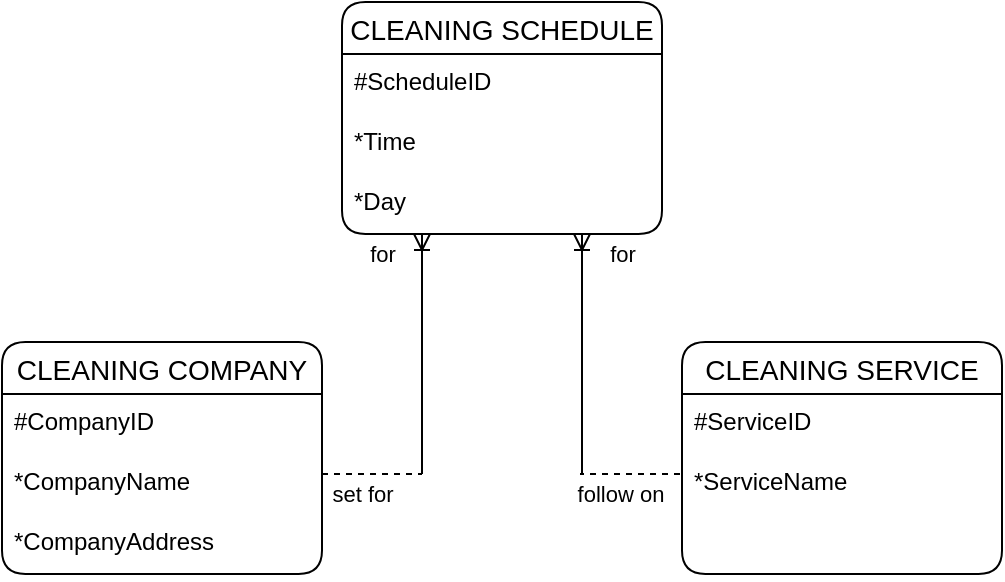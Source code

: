 <mxfile version="15.3.2" type="github">
  <diagram id="R2lEEEUBdFMjLlhIrx00" name="Page-1">
    <mxGraphModel dx="868" dy="490" grid="1" gridSize="10" guides="1" tooltips="1" connect="1" arrows="1" fold="1" page="1" pageScale="1" pageWidth="850" pageHeight="1100" math="0" shadow="0" extFonts="Permanent Marker^https://fonts.googleapis.com/css?family=Permanent+Marker">
      <root>
        <mxCell id="0" />
        <mxCell id="1" parent="0" />
        <mxCell id="V3NAtrR6u3neziKLqOjZ-5" value="CLEANING SCHEDULE" style="swimlane;fontStyle=0;childLayout=stackLayout;horizontal=1;startSize=26;horizontalStack=0;resizeParent=1;resizeParentMax=0;resizeLast=0;collapsible=1;marginBottom=0;align=center;fontSize=14;rounded=1;" vertex="1" parent="1">
          <mxGeometry x="320" y="80" width="160" height="116" as="geometry" />
        </mxCell>
        <mxCell id="V3NAtrR6u3neziKLqOjZ-6" value="#ScheduleID" style="text;strokeColor=none;fillColor=none;spacingLeft=4;spacingRight=4;overflow=hidden;rotatable=0;points=[[0,0.5],[1,0.5]];portConstraint=eastwest;fontSize=12;" vertex="1" parent="V3NAtrR6u3neziKLqOjZ-5">
          <mxGeometry y="26" width="160" height="30" as="geometry" />
        </mxCell>
        <mxCell id="V3NAtrR6u3neziKLqOjZ-7" value="*Time" style="text;strokeColor=none;fillColor=none;spacingLeft=4;spacingRight=4;overflow=hidden;rotatable=0;points=[[0,0.5],[1,0.5]];portConstraint=eastwest;fontSize=12;" vertex="1" parent="V3NAtrR6u3neziKLqOjZ-5">
          <mxGeometry y="56" width="160" height="30" as="geometry" />
        </mxCell>
        <mxCell id="V3NAtrR6u3neziKLqOjZ-8" value="*Day" style="text;strokeColor=none;fillColor=none;spacingLeft=4;spacingRight=4;overflow=hidden;rotatable=0;points=[[0,0.5],[1,0.5]];portConstraint=eastwest;fontSize=12;" vertex="1" parent="V3NAtrR6u3neziKLqOjZ-5">
          <mxGeometry y="86" width="160" height="30" as="geometry" />
        </mxCell>
        <mxCell id="V3NAtrR6u3neziKLqOjZ-9" value="CLEANING COMPANY" style="swimlane;fontStyle=0;childLayout=stackLayout;horizontal=1;startSize=26;horizontalStack=0;resizeParent=1;resizeParentMax=0;resizeLast=0;collapsible=1;marginBottom=0;align=center;fontSize=14;rounded=1;" vertex="1" parent="1">
          <mxGeometry x="150" y="250" width="160" height="116" as="geometry" />
        </mxCell>
        <mxCell id="V3NAtrR6u3neziKLqOjZ-10" value="#CompanyID" style="text;strokeColor=none;fillColor=none;spacingLeft=4;spacingRight=4;overflow=hidden;rotatable=0;points=[[0,0.5],[1,0.5]];portConstraint=eastwest;fontSize=12;" vertex="1" parent="V3NAtrR6u3neziKLqOjZ-9">
          <mxGeometry y="26" width="160" height="30" as="geometry" />
        </mxCell>
        <mxCell id="V3NAtrR6u3neziKLqOjZ-11" value="*CompanyName" style="text;strokeColor=none;fillColor=none;spacingLeft=4;spacingRight=4;overflow=hidden;rotatable=0;points=[[0,0.5],[1,0.5]];portConstraint=eastwest;fontSize=12;" vertex="1" parent="V3NAtrR6u3neziKLqOjZ-9">
          <mxGeometry y="56" width="160" height="30" as="geometry" />
        </mxCell>
        <mxCell id="V3NAtrR6u3neziKLqOjZ-12" value="*CompanyAddress" style="text;strokeColor=none;fillColor=none;spacingLeft=4;spacingRight=4;overflow=hidden;rotatable=0;points=[[0,0.5],[1,0.5]];portConstraint=eastwest;fontSize=12;" vertex="1" parent="V3NAtrR6u3neziKLqOjZ-9">
          <mxGeometry y="86" width="160" height="30" as="geometry" />
        </mxCell>
        <mxCell id="V3NAtrR6u3neziKLqOjZ-13" value="CLEANING SERVICE" style="swimlane;fontStyle=0;childLayout=stackLayout;horizontal=1;startSize=26;horizontalStack=0;resizeParent=1;resizeParentMax=0;resizeLast=0;collapsible=1;marginBottom=0;align=center;fontSize=14;rounded=1;" vertex="1" parent="1">
          <mxGeometry x="490" y="250" width="160" height="116" as="geometry" />
        </mxCell>
        <mxCell id="V3NAtrR6u3neziKLqOjZ-14" value="#ServiceID" style="text;strokeColor=none;fillColor=none;spacingLeft=4;spacingRight=4;overflow=hidden;rotatable=0;points=[[0,0.5],[1,0.5]];portConstraint=eastwest;fontSize=12;" vertex="1" parent="V3NAtrR6u3neziKLqOjZ-13">
          <mxGeometry y="26" width="160" height="30" as="geometry" />
        </mxCell>
        <mxCell id="V3NAtrR6u3neziKLqOjZ-15" value="*ServiceName" style="text;strokeColor=none;fillColor=none;spacingLeft=4;spacingRight=4;overflow=hidden;rotatable=0;points=[[0,0.5],[1,0.5]];portConstraint=eastwest;fontSize=12;" vertex="1" parent="V3NAtrR6u3neziKLqOjZ-13">
          <mxGeometry y="56" width="160" height="30" as="geometry" />
        </mxCell>
        <mxCell id="V3NAtrR6u3neziKLqOjZ-16" value=" " style="text;strokeColor=none;fillColor=none;spacingLeft=4;spacingRight=4;overflow=hidden;rotatable=0;points=[[0,0.5],[1,0.5]];portConstraint=eastwest;fontSize=12;" vertex="1" parent="V3NAtrR6u3neziKLqOjZ-13">
          <mxGeometry y="86" width="160" height="30" as="geometry" />
        </mxCell>
        <mxCell id="V3NAtrR6u3neziKLqOjZ-17" value="set for" style="edgeStyle=orthogonalEdgeStyle;rounded=0;orthogonalLoop=1;jettySize=auto;html=1;exitX=1;exitY=0.5;exitDx=0;exitDy=0;dashed=1;startArrow=none;startFill=0;endArrow=none;endFill=0;" edge="1" parent="1">
          <mxGeometry x="-0.2" y="-10" relative="1" as="geometry">
            <mxPoint x="360" y="316" as="targetPoint" />
            <mxPoint as="offset" />
            <mxPoint x="310" y="316" as="sourcePoint" />
          </mxGeometry>
        </mxCell>
        <mxCell id="V3NAtrR6u3neziKLqOjZ-18" value="follow on" style="edgeStyle=orthogonalEdgeStyle;rounded=0;orthogonalLoop=1;jettySize=auto;html=1;exitX=0;exitY=0.5;exitDx=0;exitDy=0;dashed=1;startArrow=none;startFill=0;endArrow=none;endFill=0;" edge="1" parent="1">
          <mxGeometry x="0.2" y="10" relative="1" as="geometry">
            <mxPoint x="439" y="316" as="targetPoint" />
            <mxPoint as="offset" />
            <mxPoint x="489" y="316" as="sourcePoint" />
          </mxGeometry>
        </mxCell>
        <mxCell id="V3NAtrR6u3neziKLqOjZ-19" value="for" style="edgeStyle=orthogonalEdgeStyle;rounded=0;orthogonalLoop=1;jettySize=auto;html=1;exitX=0.75;exitY=1;exitDx=0;exitDy=0;startArrow=ERoneToMany;startFill=0;endArrow=none;endFill=0;" edge="1" parent="1">
          <mxGeometry x="-0.833" y="20" relative="1" as="geometry">
            <mxPoint x="440" y="316" as="targetPoint" />
            <mxPoint as="offset" />
            <mxPoint x="440" y="196" as="sourcePoint" />
          </mxGeometry>
        </mxCell>
        <mxCell id="V3NAtrR6u3neziKLqOjZ-20" value="for" style="edgeStyle=orthogonalEdgeStyle;rounded=0;orthogonalLoop=1;jettySize=auto;html=1;exitX=0.25;exitY=1;exitDx=0;exitDy=0;startArrow=ERoneToMany;startFill=0;endArrow=none;endFill=0;" edge="1" parent="1">
          <mxGeometry x="-0.833" y="-20" relative="1" as="geometry">
            <mxPoint x="360" y="316" as="targetPoint" />
            <mxPoint as="offset" />
            <mxPoint x="360" y="196" as="sourcePoint" />
          </mxGeometry>
        </mxCell>
      </root>
    </mxGraphModel>
  </diagram>
</mxfile>
